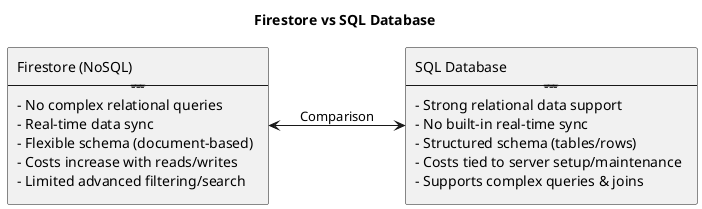 @startuml
title Firestore vs SQL Database

left to right direction

rectangle "Firestore (NoSQL)\n-------------------\n- No complex relational queries\n- Real-time data sync\n- Flexible schema (document-based)\n- Costs increase with reads/writes\n- Limited advanced filtering/search" as Firestore

rectangle "SQL Database\n-------------------\n- Strong relational data support\n- No built-in real-time sync\n- Structured schema (tables/rows)\n- Costs tied to server setup/maintenance\n- Supports complex queries & joins" as SQL

Firestore <--> SQL : Comparison
@enduml